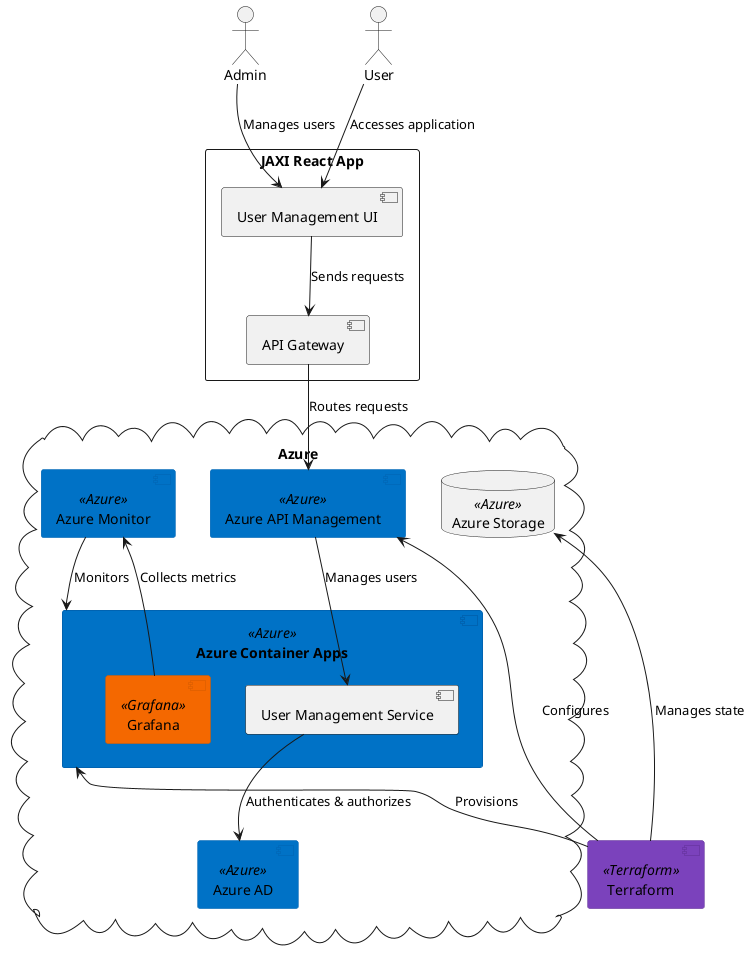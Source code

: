 @startuml Combined Architecture Diagram

!define AZURE_COLOR #0072C6
!define GRAFANA_COLOR #F46800
!define USER_COLOR #85BBF0
!define TERRAFORM_COLOR #7B42BC

skinparam componentStyle uml2
skinparam component {
    BackgroundColor<<Azure>> AZURE_COLOR
    BorderColor<<Azure>> #0063B1
    BackgroundColor<<Grafana>> GRAFANA_COLOR
    BorderColor<<Grafana>> #D35A00
    BackgroundColor<<User>> USER_COLOR
    BorderColor<<User>> #5E9ED6
    BackgroundColor<<Terraform>> TERRAFORM_COLOR
    BorderColor<<Terraform>> #5E2F94
}

actor "Admin" as admin
actor "User" as user

rectangle "JAXI React App" {
    [User Management UI] as ui
    [API Gateway] as api_gateway
}

cloud "Azure" {
    component "Azure AD" as azure_ad <<Azure>>
    component "Azure Container Apps" as aca <<Azure>> {
        [User Management Service] as user_service
        [Grafana] as grafana <<Grafana>>
    }
    component "Azure API Management" as apim <<Azure>>
    component "Azure Monitor" as azure_monitor <<Azure>>
    database "Azure Storage" as azure_storage <<Azure>>
}

component "Terraform" as terraform <<Terraform>>

admin --> ui : Manages users
user --> ui : Accesses application
ui --> api_gateway : Sends requests
api_gateway --> apim : Routes requests
apim --> user_service : Manages users
user_service --> azure_ad : Authenticates & authorizes
grafana --> azure_monitor : Collects metrics
azure_monitor --> aca : Monitors

terraform -up-> aca : Provisions
terraform -up-> apim : Configures
terraform -up-> azure_storage : Manages state

@enduml
